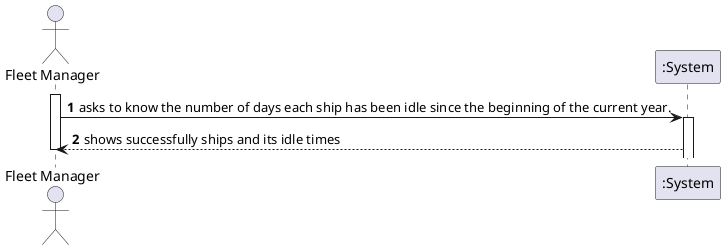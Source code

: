 @startuml
autonumber
actor "Fleet Manager" as FM

activate FM
FM -> ":System" : asks to know the number of days each ship has been idle since the beginning of the current year.

activate ":System"
":System" --> FM : shows successfully ships and its idle times

deactivate FM
@enduml